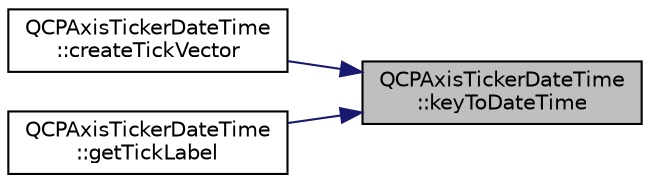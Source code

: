 digraph "QCPAxisTickerDateTime::keyToDateTime"
{
 // LATEX_PDF_SIZE
  edge [fontname="Helvetica",fontsize="10",labelfontname="Helvetica",labelfontsize="10"];
  node [fontname="Helvetica",fontsize="10",shape=record];
  rankdir="RL";
  Node1 [label="QCPAxisTickerDateTime\l::keyToDateTime",height=0.2,width=0.4,color="black", fillcolor="grey75", style="filled", fontcolor="black",tooltip=" "];
  Node1 -> Node2 [dir="back",color="midnightblue",fontsize="10",style="solid",fontname="Helvetica"];
  Node2 [label="QCPAxisTickerDateTime\l::createTickVector",height=0.2,width=0.4,color="black", fillcolor="white", style="filled",URL="$classQCPAxisTickerDateTime.html#a44c2c09a303d281801b69226e243047d",tooltip=" "];
  Node1 -> Node3 [dir="back",color="midnightblue",fontsize="10",style="solid",fontname="Helvetica"];
  Node3 [label="QCPAxisTickerDateTime\l::getTickLabel",height=0.2,width=0.4,color="black", fillcolor="white", style="filled",URL="$classQCPAxisTickerDateTime.html#a4dc6a03f7ea5c619477528a683ed5c18",tooltip=" "];
}
